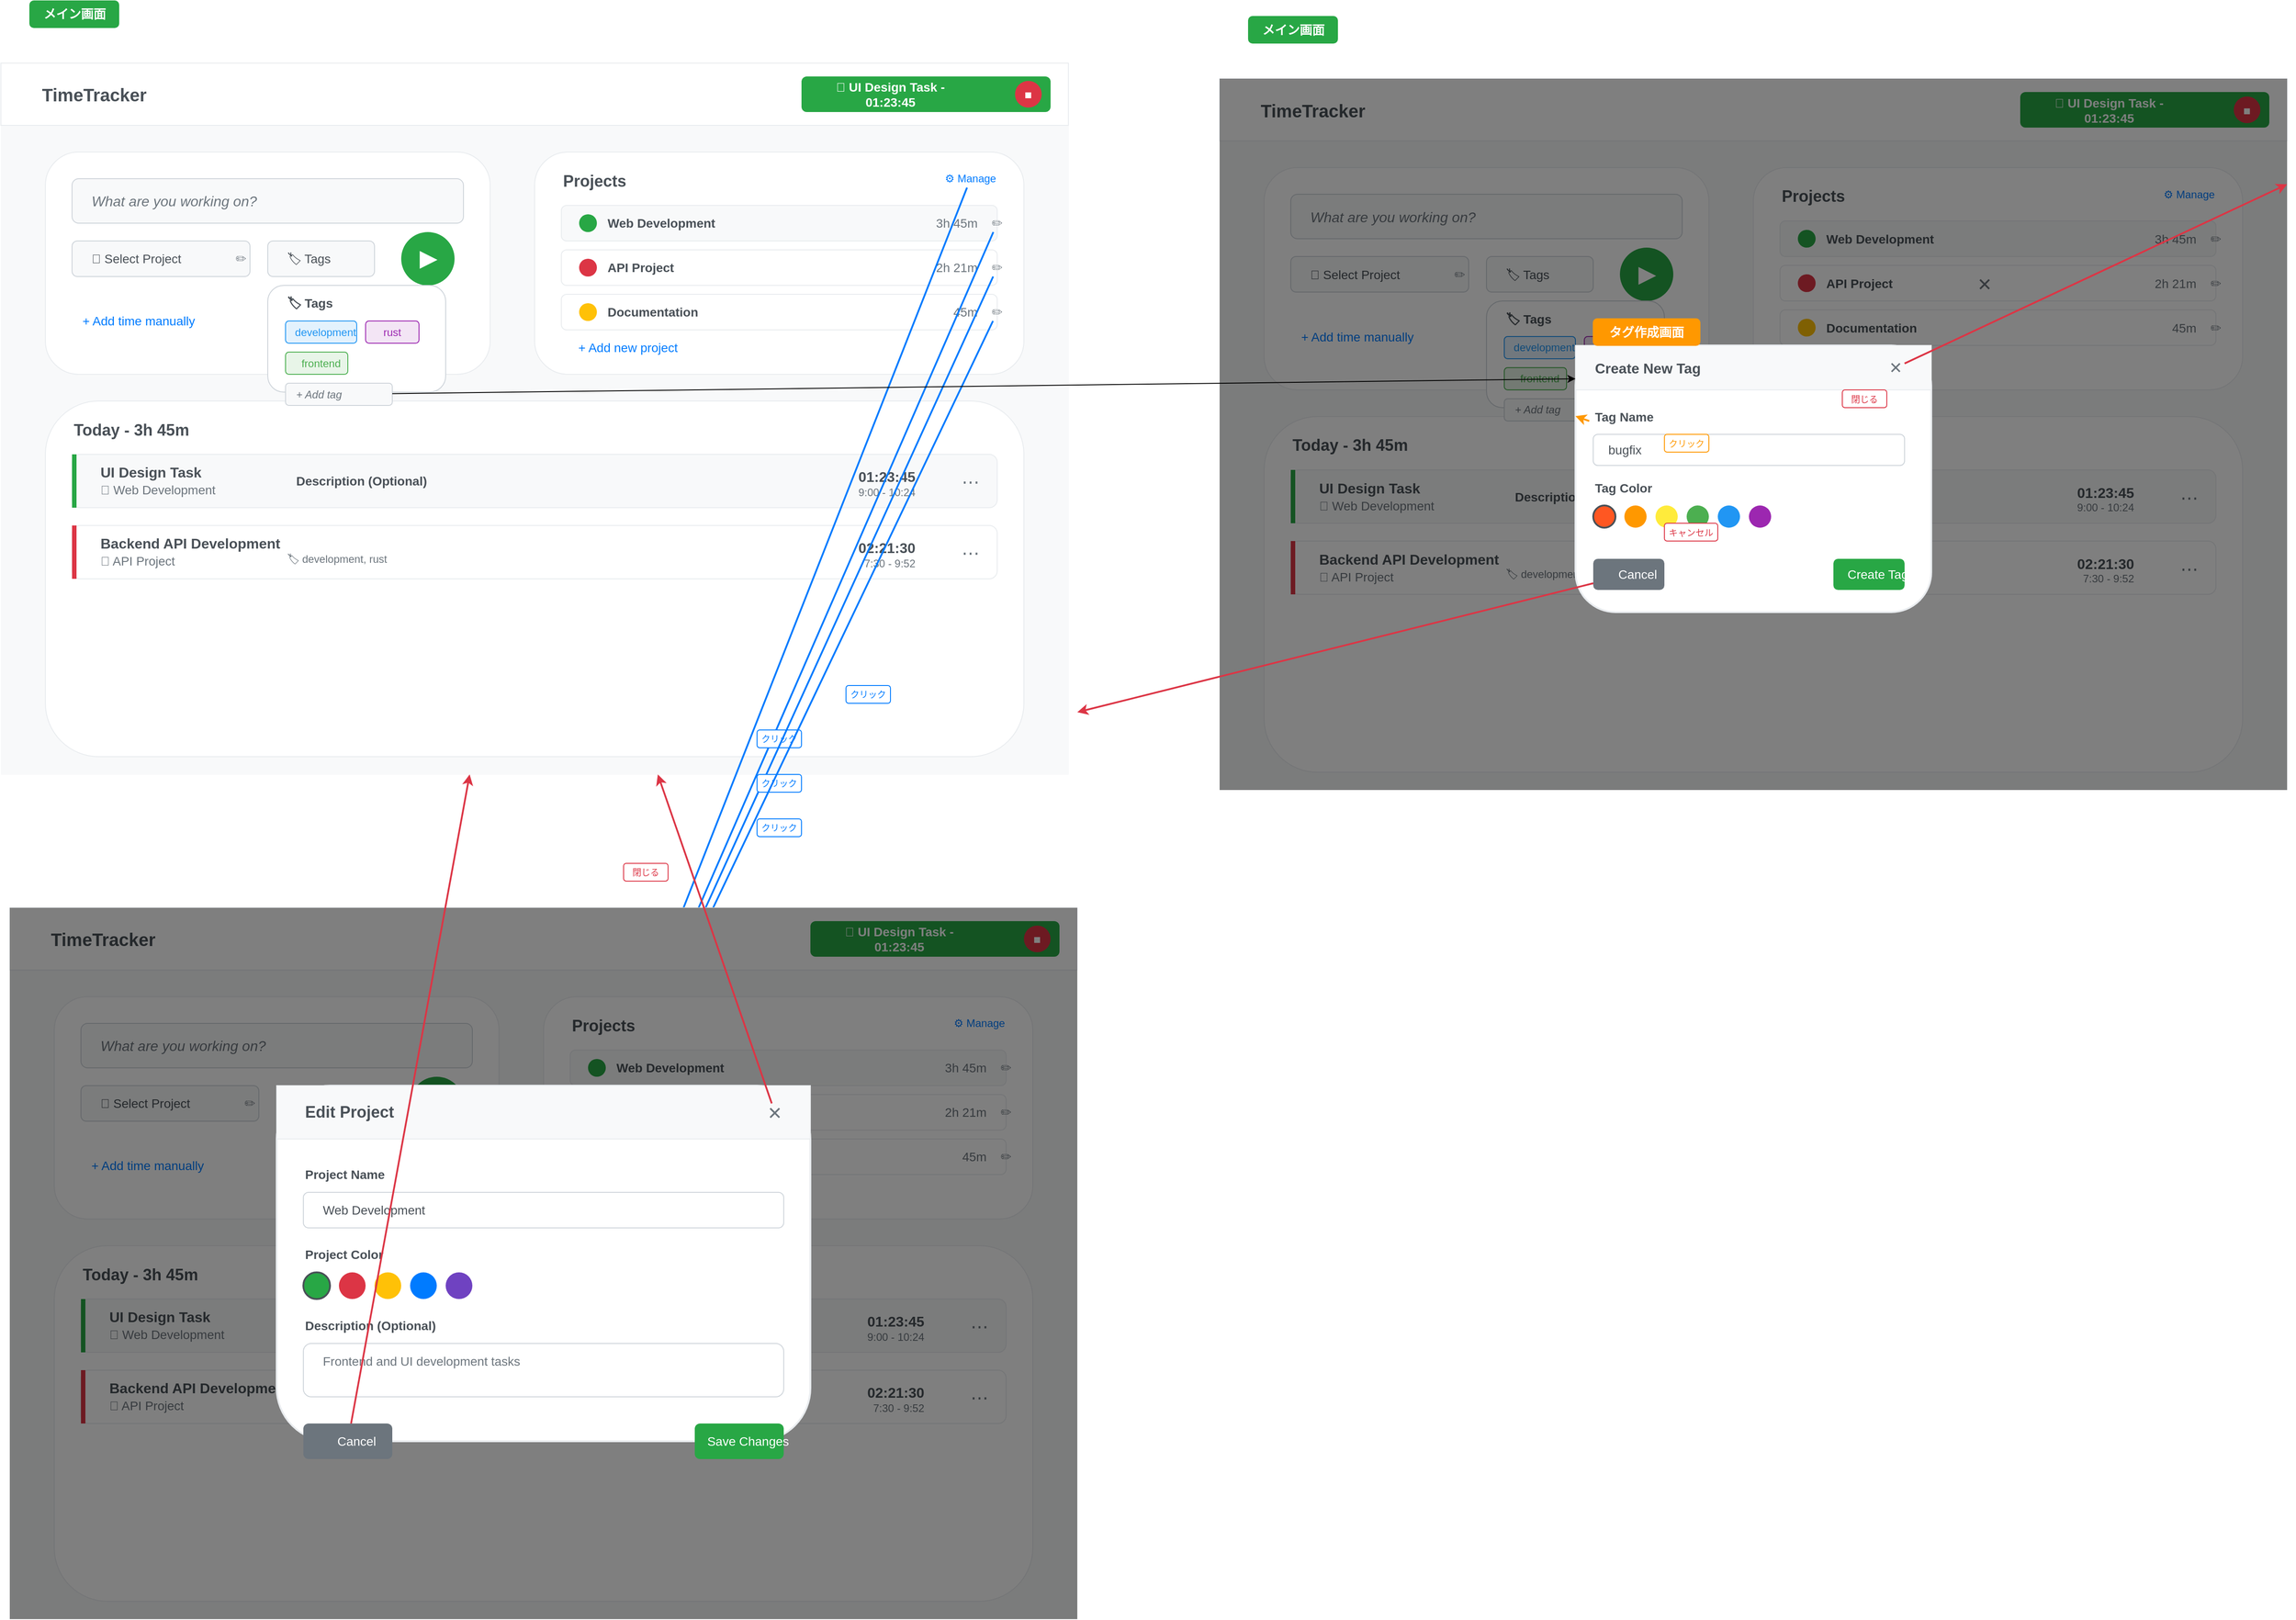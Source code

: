 <mxfile>
    <diagram name="Toggl-like UI Design" id="toggl-ui">
        <mxGraphModel dx="440" dy="1405" grid="1" gridSize="10" guides="1" tooltips="1" connect="1" arrows="1" fold="1" page="1" pageScale="1" pageWidth="1200" pageHeight="800" math="0" shadow="0">
            <root>
                <mxCell id="0"/>
                <mxCell id="1" parent="0"/>
                <mxCell id="main-container" value="" style="rounded=0;whiteSpace=wrap;html=1;fillColor=#f8f9fa;strokeColor=#dee2e6;strokeWidth=0;" parent="1" vertex="1">
                    <mxGeometry width="1200" height="800" as="geometry"/>
                </mxCell>
                <mxCell id="header" value="" style="rounded=0;whiteSpace=wrap;html=1;fillColor=#ffffff;strokeColor=#e9ecef;strokeWidth=1;" parent="1" vertex="1">
                    <mxGeometry width="1200" height="70" as="geometry"/>
                </mxCell>
                <mxCell id="logo" value="TimeTracker" style="text;html=1;align=center;verticalAlign=middle;whiteSpace=wrap;rounded=0;fontSize=20;fontStyle=1;fontColor=#495057;" parent="1" vertex="1">
                    <mxGeometry x="30" y="20" width="150" height="30" as="geometry"/>
                </mxCell>
                <mxCell id="running-timer-header" value="" style="rounded=1;whiteSpace=wrap;html=1;fillColor=#28a745;strokeColor=none;" parent="1" vertex="1">
                    <mxGeometry x="900" y="15" width="280" height="40" as="geometry"/>
                </mxCell>
                <mxCell id="timer-text" value="🎯 UI Design Task - 01:23:45" style="text;html=1;align=center;verticalAlign=middle;whiteSpace=wrap;rounded=0;fontSize=14;fontColor=#ffffff;fontStyle=1;" parent="1" vertex="1">
                    <mxGeometry x="910" y="25" width="180" height="20" as="geometry"/>
                </mxCell>
                <mxCell id="stop-btn" value="⏹" style="ellipse;whiteSpace=wrap;html=1;fillColor=#dc3545;strokeColor=none;fontSize=16;fontColor=#ffffff;" parent="1" vertex="1">
                    <mxGeometry x="1140" y="20" width="30" height="30" as="geometry"/>
                </mxCell>
                <mxCell id="timer-section" value="" style="rounded=1;whiteSpace=wrap;html=1;fillColor=#ffffff;strokeColor=#e9ecef;strokeWidth=1;" parent="1" vertex="1">
                    <mxGeometry x="50" y="100" width="500" height="250" as="geometry"/>
                </mxCell>
                <mxCell id="task-input" value="" style="rounded=1;whiteSpace=wrap;html=1;fillColor=#f8f9fa;strokeColor=#ced4da;strokeWidth=1;" parent="1" vertex="1">
                    <mxGeometry x="80" y="130" width="440" height="50" as="geometry"/>
                </mxCell>
                <mxCell id="input-placeholder" value="What are you working on?" style="text;html=1;align=left;verticalAlign=middle;whiteSpace=wrap;rounded=0;fontSize=16;fontColor=#6c757d;fontStyle=2;" parent="1" vertex="1">
                    <mxGeometry x="100" y="145" width="300" height="20" as="geometry"/>
                </mxCell>
                <mxCell id="project-selector" value="" style="rounded=1;whiteSpace=wrap;html=1;fillColor=#f8f9fa;strokeColor=#ced4da;strokeWidth=1;" parent="1" vertex="1">
                    <mxGeometry x="80" y="200" width="200" height="40" as="geometry"/>
                </mxCell>
                <mxCell id="project-text" value="📁 Select Project" style="text;html=1;align=left;verticalAlign=middle;whiteSpace=wrap;rounded=0;fontSize=14;fontColor=#495057;" parent="1" vertex="1">
                    <mxGeometry x="100" y="210" width="150" height="20" as="geometry"/>
                </mxCell>
                <mxCell id="project-edit-icon" value="✏️" style="text;html=1;align=center;verticalAlign=middle;whiteSpace=wrap;rounded=0;fontSize=12;fontColor=#6c757d;" parent="1" vertex="1">
                    <mxGeometry x="260" y="210" width="20" height="20" as="geometry"/>
                </mxCell>
                <mxCell id="tag-selector" value="" style="rounded=1;whiteSpace=wrap;html=1;fillColor=#f8f9fa;strokeColor=#ced4da;strokeWidth=1;" parent="1" vertex="1">
                    <mxGeometry x="300" y="200" width="120" height="40" as="geometry"/>
                </mxCell>
                <mxCell id="tag-text" value="🏷️ Tags" style="text;html=1;align=left;verticalAlign=middle;whiteSpace=wrap;rounded=0;fontSize=14;fontColor=#495057;" parent="1" vertex="1">
                    <mxGeometry x="320" y="210" width="80" height="20" as="geometry"/>
                </mxCell>
                <mxCell id="start-timer-btn" value="" style="ellipse;whiteSpace=wrap;html=1;fillColor=#28a745;strokeColor=none;" parent="1" vertex="1">
                    <mxGeometry x="450" y="190" width="60" height="60" as="geometry"/>
                </mxCell>
                <mxCell id="play-icon" value="▶" style="text;html=1;align=center;verticalAlign=middle;whiteSpace=wrap;rounded=0;fontSize=24;fontColor=#ffffff;fontStyle=1;" parent="1" vertex="1">
                    <mxGeometry x="465" y="205" width="30" height="30" as="geometry"/>
                </mxCell>
                <mxCell id="manual-entry" value="+ Add time manually" style="text;html=1;align=center;verticalAlign=middle;whiteSpace=wrap;rounded=0;fontSize=14;fontColor=#007bff;textDecoration=underline;fontStyle=0;" parent="1" vertex="1">
                    <mxGeometry x="80" y="280" width="150" height="20" as="geometry"/>
                </mxCell>
                <mxCell id="entries-section" value="" style="rounded=1;whiteSpace=wrap;html=1;fillColor=#ffffff;strokeColor=#e9ecef;strokeWidth=1;" parent="1" vertex="1">
                    <mxGeometry x="50" y="380" width="1100" height="400" as="geometry"/>
                </mxCell>
                <mxCell id="entries-title" value="Today - 3h 45m" style="text;html=1;align=left;verticalAlign=middle;whiteSpace=wrap;rounded=0;fontSize=18;fontColor=#495057;fontStyle=1;" parent="1" vertex="1">
                    <mxGeometry x="80" y="400" width="200" height="25" as="geometry"/>
                </mxCell>
                <mxCell id="entry1" value="" style="rounded=1;whiteSpace=wrap;html=1;fillColor=#f8f9fa;strokeColor=#e9ecef;strokeWidth=1;" parent="1" vertex="1">
                    <mxGeometry x="80" y="440" width="1040" height="60" as="geometry"/>
                </mxCell>
                <mxCell id="entry1-color" value="" style="rounded=0;whiteSpace=wrap;html=1;fillColor=#28a745;strokeColor=none;" parent="1" vertex="1">
                    <mxGeometry x="80" y="440" width="5" height="60" as="geometry"/>
                </mxCell>
                <mxCell id="entry1-task" value="UI Design Task" style="text;html=1;align=left;verticalAlign=middle;whiteSpace=wrap;rounded=0;fontSize=16;fontColor=#495057;fontStyle=1;" parent="1" vertex="1">
                    <mxGeometry x="110" y="450" width="300" height="20" as="geometry"/>
                </mxCell>
                <mxCell id="entry1-project" value="📁 Web Development" style="text;html=1;align=left;verticalAlign=middle;whiteSpace=wrap;rounded=0;fontSize=14;fontColor=#6c757d;" parent="1" vertex="1">
                    <mxGeometry x="110" y="470" width="200" height="20" as="geometry"/>
                </mxCell>
                <mxCell id="entry1-time" value="01:23:45" style="text;html=1;align=right;verticalAlign=middle;whiteSpace=wrap;rounded=0;fontSize=16;fontColor=#495057;fontStyle=1;" parent="1" vertex="1">
                    <mxGeometry x="950" y="455" width="80" height="20" as="geometry"/>
                </mxCell>
                <mxCell id="entry1-period" value="9:00 - 10:24" style="text;html=1;align=right;verticalAlign=middle;whiteSpace=wrap;rounded=0;fontSize=12;fontColor=#6c757d;" parent="1" vertex="1">
                    <mxGeometry x="950" y="475" width="80" height="15" as="geometry"/>
                </mxCell>
                <mxCell id="entry1-actions" value="⋯" style="text;html=1;align=center;verticalAlign=middle;whiteSpace=wrap;rounded=0;fontSize=20;fontColor=#6c757d;" parent="1" vertex="1">
                    <mxGeometry x="1080" y="460" width="20" height="20" as="geometry"/>
                </mxCell>
                <mxCell id="entry2" value="" style="rounded=1;whiteSpace=wrap;html=1;fillColor=#ffffff;strokeColor=#e9ecef;strokeWidth=1;" parent="1" vertex="1">
                    <mxGeometry x="80" y="520" width="1040" height="60" as="geometry"/>
                </mxCell>
                <mxCell id="entry2-color" value="" style="rounded=0;whiteSpace=wrap;html=1;fillColor=#dc3545;strokeColor=none;" parent="1" vertex="1">
                    <mxGeometry x="80" y="520" width="5" height="60" as="geometry"/>
                </mxCell>
                <mxCell id="entry2-task" value="Backend API Development" style="text;html=1;align=left;verticalAlign=middle;whiteSpace=wrap;rounded=0;fontSize=16;fontColor=#495057;fontStyle=1;" parent="1" vertex="1">
                    <mxGeometry x="110" y="530" width="300" height="20" as="geometry"/>
                </mxCell>
                <mxCell id="entry2-project" value="📁 API Project" style="text;html=1;align=left;verticalAlign=middle;whiteSpace=wrap;rounded=0;fontSize=14;fontColor=#6c757d;" parent="1" vertex="1">
                    <mxGeometry x="110" y="550" width="200" height="20" as="geometry"/>
                </mxCell>
                <mxCell id="entry2-tags" value="🏷️ development, rust" style="text;html=1;align=left;verticalAlign=middle;whiteSpace=wrap;rounded=0;fontSize=12;fontColor=#6c757d;" parent="1" vertex="1">
                    <mxGeometry x="320" y="550" width="150" height="15" as="geometry"/>
                </mxCell>
                <mxCell id="entry2-time" value="02:21:30" style="text;html=1;align=right;verticalAlign=middle;whiteSpace=wrap;rounded=0;fontSize=16;fontColor=#495057;fontStyle=1;" parent="1" vertex="1">
                    <mxGeometry x="950" y="535" width="80" height="20" as="geometry"/>
                </mxCell>
                <mxCell id="entry2-period" value="7:30 - 9:52" style="text;html=1;align=right;verticalAlign=middle;whiteSpace=wrap;rounded=0;fontSize=12;fontColor=#6c757d;" parent="1" vertex="1">
                    <mxGeometry x="950" y="555" width="80" height="15" as="geometry"/>
                </mxCell>
                <mxCell id="entry2-actions" value="⋯" style="text;html=1;align=center;verticalAlign=middle;whiteSpace=wrap;rounded=0;fontSize=20;fontColor=#6c757d;" parent="1" vertex="1">
                    <mxGeometry x="1080" y="540" width="20" height="20" as="geometry"/>
                </mxCell>
                <mxCell id="sidebar" value="" style="rounded=1;whiteSpace=wrap;html=1;fillColor=#ffffff;strokeColor=#e9ecef;strokeWidth=1;" parent="1" vertex="1">
                    <mxGeometry x="600" y="100" width="550" height="250" as="geometry"/>
                </mxCell>
                <mxCell id="sidebar-title" value="Projects" style="text;html=1;align=left;verticalAlign=middle;whiteSpace=wrap;rounded=0;fontSize=18;fontColor=#495057;fontStyle=1;" parent="1" vertex="1">
                    <mxGeometry x="630" y="120" width="100" height="25" as="geometry"/>
                </mxCell>
                <mxCell id="project-management-btn" value="⚙️ Manage" style="text;html=1;align=center;verticalAlign=middle;whiteSpace=wrap;rounded=0;fontSize=12;fontColor=#007bff;textDecoration=underline;" parent="1" vertex="1">
                    <mxGeometry x="1050" y="120" width="80" height="20" as="geometry"/>
                </mxCell>
                <mxCell id="project1" value="" style="rounded=1;whiteSpace=wrap;html=1;fillColor=#f8f9fa;strokeColor=#e9ecef;strokeWidth=1;" parent="1" vertex="1">
                    <mxGeometry x="630" y="160" width="490" height="40" as="geometry"/>
                </mxCell>
                <mxCell id="project1-color" value="" style="ellipse;whiteSpace=wrap;html=1;fillColor=#28a745;strokeColor=none;" parent="1" vertex="1">
                    <mxGeometry x="650" y="170" width="20" height="20" as="geometry"/>
                </mxCell>
                <mxCell id="project1-name" value="Web Development" style="text;html=1;align=left;verticalAlign=middle;whiteSpace=wrap;rounded=0;fontSize=14;fontColor=#495057;fontStyle=1;" parent="1" vertex="1">
                    <mxGeometry x="680" y="170" width="200" height="20" as="geometry"/>
                </mxCell>
                <mxCell id="project1-time" value="3h 45m" style="text;html=1;align=right;verticalAlign=middle;whiteSpace=wrap;rounded=0;fontSize=14;fontColor=#6c757d;" parent="1" vertex="1">
                    <mxGeometry x="1040" y="170" width="60" height="20" as="geometry"/>
                </mxCell>
                <mxCell id="project1-edit" value="✏️" style="text;html=1;align=center;verticalAlign=middle;whiteSpace=wrap;rounded=0;fontSize=12;fontColor=#6c757d;" parent="1" vertex="1">
                    <mxGeometry x="1110" y="170" width="20" height="20" as="geometry"/>
                </mxCell>
                <mxCell id="project2" value="" style="rounded=1;whiteSpace=wrap;html=1;fillColor=#ffffff;strokeColor=#e9ecef;strokeWidth=1;" parent="1" vertex="1">
                    <mxGeometry x="630" y="210" width="490" height="40" as="geometry"/>
                </mxCell>
                <mxCell id="project2-color" value="" style="ellipse;whiteSpace=wrap;html=1;fillColor=#dc3545;strokeColor=none;" parent="1" vertex="1">
                    <mxGeometry x="650" y="220" width="20" height="20" as="geometry"/>
                </mxCell>
                <mxCell id="project2-name" value="API Project" style="text;html=1;align=left;verticalAlign=middle;whiteSpace=wrap;rounded=0;fontSize=14;fontColor=#495057;fontStyle=1;" parent="1" vertex="1">
                    <mxGeometry x="680" y="220" width="200" height="20" as="geometry"/>
                </mxCell>
                <mxCell id="project2-time" value="2h 21m" style="text;html=1;align=right;verticalAlign=middle;whiteSpace=wrap;rounded=0;fontSize=14;fontColor=#6c757d;" parent="1" vertex="1">
                    <mxGeometry x="1040" y="220" width="60" height="20" as="geometry"/>
                </mxCell>
                <mxCell id="project2-edit" value="✏️" style="text;html=1;align=center;verticalAlign=middle;whiteSpace=wrap;rounded=0;fontSize=12;fontColor=#6c757d;" parent="1" vertex="1">
                    <mxGeometry x="1110" y="220" width="20" height="20" as="geometry"/>
                </mxCell>
                <mxCell id="project3" value="" style="rounded=1;whiteSpace=wrap;html=1;fillColor=#ffffff;strokeColor=#e9ecef;strokeWidth=1;" parent="1" vertex="1">
                    <mxGeometry x="630" y="260" width="490" height="40" as="geometry"/>
                </mxCell>
                <mxCell id="project3-color" value="" style="ellipse;whiteSpace=wrap;html=1;fillColor=#ffc107;strokeColor=none;" parent="1" vertex="1">
                    <mxGeometry x="650" y="270" width="20" height="20" as="geometry"/>
                </mxCell>
                <mxCell id="project3-name" value="Documentation" style="text;html=1;align=left;verticalAlign=middle;whiteSpace=wrap;rounded=0;fontSize=14;fontColor=#495057;fontStyle=1;" parent="1" vertex="1">
                    <mxGeometry x="680" y="270" width="200" height="20" as="geometry"/>
                </mxCell>
                <mxCell id="project3-time" value="45m" style="text;html=1;align=right;verticalAlign=middle;whiteSpace=wrap;rounded=0;fontSize=14;fontColor=#6c757d;" parent="1" vertex="1">
                    <mxGeometry x="1040" y="270" width="60" height="20" as="geometry"/>
                </mxCell>
                <mxCell id="project3-edit" value="✏️" style="text;html=1;align=center;verticalAlign=middle;whiteSpace=wrap;rounded=0;fontSize=12;fontColor=#6c757d;" parent="1" vertex="1">
                    <mxGeometry x="1110" y="270" width="20" height="20" as="geometry"/>
                </mxCell>
                <mxCell id="add-project" value="+ Add new project" style="text;html=1;align=center;verticalAlign=middle;whiteSpace=wrap;rounded=0;fontSize=14;fontColor=#007bff;textDecoration=underline;" parent="1" vertex="1">
                    <mxGeometry x="630" y="310" width="150" height="20" as="geometry"/>
                </mxCell>
                <mxCell id="arrow2" value="" style="endArrow=classic;html=1;rounded=0;strokeWidth=2;strokeColor=#007bff;" parent="1" source="project1-edit" target="131" edge="1">
                    <mxGeometry width="50" height="50" relative="1" as="geometry">
                        <mxPoint x="1120" y="180" as="sourcePoint"/>
                        <mxPoint x="610" y="1350" as="targetPoint"/>
                    </mxGeometry>
                </mxCell>
                <mxCell id="label2" value="クリック" style="text;html=1;align=center;verticalAlign=middle;whiteSpace=wrap;rounded=1;fontSize=10;fontColor=#007bff;fillColor=#ffffff;strokeColor=#007bff;" parent="1" vertex="1">
                    <mxGeometry x="850" y="750" width="50" height="20" as="geometry"/>
                </mxCell>
                <mxCell id="arrow3" value="" style="endArrow=classic;html=1;rounded=0;strokeWidth=2;strokeColor=#007bff;" parent="1" source="project2-edit" target="131" edge="1">
                    <mxGeometry width="50" height="50" relative="1" as="geometry">
                        <mxPoint x="1120" y="230" as="sourcePoint"/>
                        <mxPoint x="610" y="1350" as="targetPoint"/>
                    </mxGeometry>
                </mxCell>
                <mxCell id="label3" value="クリック" style="text;html=1;align=center;verticalAlign=middle;whiteSpace=wrap;rounded=1;fontSize=10;fontColor=#007bff;fillColor=#ffffff;strokeColor=#007bff;" parent="1" vertex="1">
                    <mxGeometry x="850" y="800" width="50" height="20" as="geometry"/>
                </mxCell>
                <mxCell id="arrow4" value="" style="endArrow=classic;html=1;rounded=0;strokeWidth=2;strokeColor=#007bff;" parent="1" source="project3-edit" target="131" edge="1">
                    <mxGeometry width="50" height="50" relative="1" as="geometry">
                        <mxPoint x="1120" y="280" as="sourcePoint"/>
                        <mxPoint x="610" y="1350" as="targetPoint"/>
                    </mxGeometry>
                </mxCell>
                <mxCell id="label4" value="クリック" style="text;html=1;align=center;verticalAlign=middle;whiteSpace=wrap;rounded=1;fontSize=10;fontColor=#007bff;fillColor=#ffffff;strokeColor=#007bff;" parent="1" vertex="1">
                    <mxGeometry x="850" y="850" width="50" height="20" as="geometry"/>
                </mxCell>
                <mxCell id="arrow5" value="" style="endArrow=classic;html=1;rounded=0;strokeWidth=2;strokeColor=#007bff;" parent="1" source="project-management-btn" target="131" edge="1">
                    <mxGeometry width="50" height="50" relative="1" as="geometry">
                        <mxPoint x="1090" y="130" as="sourcePoint"/>
                        <mxPoint x="610" y="1350" as="targetPoint"/>
                    </mxGeometry>
                </mxCell>
                <mxCell id="label5" value="クリック" style="text;html=1;align=center;verticalAlign=middle;whiteSpace=wrap;rounded=1;fontSize=10;fontColor=#007bff;fillColor=#ffffff;strokeColor=#007bff;" parent="1" vertex="1">
                    <mxGeometry x="950" y="700" width="50" height="20" as="geometry"/>
                </mxCell>
                <mxCell id="label6" value="閉じる" style="text;html=1;align=center;verticalAlign=middle;whiteSpace=wrap;rounded=1;fontSize=10;fontColor=#dc3545;fillColor=#ffffff;strokeColor=#dc3545;" parent="1" vertex="1">
                    <mxGeometry x="700" y="900" width="50" height="20" as="geometry"/>
                </mxCell>
                <mxCell id="label7" value="キャンセル" style="text;html=1;align=center;verticalAlign=middle;whiteSpace=wrap;rounded=1;fontSize=10;fontColor=#dc3545;fillColor=#ffffff;strokeColor=#dc3545;" parent="1" vertex="1">
                    <mxGeometry x="400" y="1000" width="60" height="20" as="geometry"/>
                </mxCell>
                <mxCell id="state-label-main" value="メイン画面" style="text;html=1;align=center;verticalAlign=middle;whiteSpace=wrap;rounded=1;fontSize=14;fontColor=#ffffff;fillColor=#28a745;strokeColor=#28a745;fontStyle=1;" parent="1" vertex="1">
                    <mxGeometry x="32.5" y="-70" width="100" height="30" as="geometry"/>
                </mxCell>
                <mxCell id="state-label-edit" value="プロジェクト編集画面" style="text;html=1;align=center;verticalAlign=middle;whiteSpace=wrap;rounded=1;fontSize=14;fontColor=#ffffff;fillColor=#007bff;strokeColor=#007bff;fontStyle=1;" parent="1" vertex="1">
                    <mxGeometry x="340" y="1130" width="150" height="30" as="geometry"/>
                </mxCell>
                <mxCell id="project-desc-label" value="Description (Optional)" style="text;html=1;align=left;verticalAlign=middle;whiteSpace=wrap;rounded=0;fontSize=14;fontColor=#495057;fontStyle=1;" parent="1" vertex="1">
                    <mxGeometry x="330" y="460" width="150" height="20" as="geometry"/>
                </mxCell>
                <mxCell id="77" value="" style="rounded=0;whiteSpace=wrap;html=1;fillColor=#f8f9fa;strokeColor=#dee2e6;strokeWidth=0;" parent="1" vertex="1">
                    <mxGeometry x="10" y="950" width="1200" height="800" as="geometry"/>
                </mxCell>
                <mxCell id="78" value="" style="rounded=0;whiteSpace=wrap;html=1;fillColor=#ffffff;strokeColor=#e9ecef;strokeWidth=1;" parent="1" vertex="1">
                    <mxGeometry x="10" y="950" width="1200" height="70" as="geometry"/>
                </mxCell>
                <mxCell id="79" value="TimeTracker" style="text;html=1;align=center;verticalAlign=middle;whiteSpace=wrap;rounded=0;fontSize=20;fontStyle=1;fontColor=#495057;" parent="1" vertex="1">
                    <mxGeometry x="40" y="970" width="150" height="30" as="geometry"/>
                </mxCell>
                <mxCell id="80" value="" style="rounded=1;whiteSpace=wrap;html=1;fillColor=#28a745;strokeColor=none;" parent="1" vertex="1">
                    <mxGeometry x="910" y="965" width="280" height="40" as="geometry"/>
                </mxCell>
                <mxCell id="81" value="🎯 UI Design Task - 01:23:45" style="text;html=1;align=center;verticalAlign=middle;whiteSpace=wrap;rounded=0;fontSize=14;fontColor=#ffffff;fontStyle=1;" parent="1" vertex="1">
                    <mxGeometry x="920" y="975" width="180" height="20" as="geometry"/>
                </mxCell>
                <mxCell id="82" value="⏹" style="ellipse;whiteSpace=wrap;html=1;fillColor=#dc3545;strokeColor=none;fontSize=16;fontColor=#ffffff;" parent="1" vertex="1">
                    <mxGeometry x="1150" y="970" width="30" height="30" as="geometry"/>
                </mxCell>
                <mxCell id="83" value="" style="rounded=1;whiteSpace=wrap;html=1;fillColor=#ffffff;strokeColor=#e9ecef;strokeWidth=1;" parent="1" vertex="1">
                    <mxGeometry x="60" y="1050" width="500" height="250" as="geometry"/>
                </mxCell>
                <mxCell id="84" value="" style="rounded=1;whiteSpace=wrap;html=1;fillColor=#f8f9fa;strokeColor=#ced4da;strokeWidth=1;" parent="1" vertex="1">
                    <mxGeometry x="90" y="1080" width="440" height="50" as="geometry"/>
                </mxCell>
                <mxCell id="85" value="What are you working on?" style="text;html=1;align=left;verticalAlign=middle;whiteSpace=wrap;rounded=0;fontSize=16;fontColor=#6c757d;fontStyle=2;" parent="1" vertex="1">
                    <mxGeometry x="110" y="1095" width="300" height="20" as="geometry"/>
                </mxCell>
                <mxCell id="86" value="" style="rounded=1;whiteSpace=wrap;html=1;fillColor=#f8f9fa;strokeColor=#ced4da;strokeWidth=1;" parent="1" vertex="1">
                    <mxGeometry x="90" y="1150" width="200" height="40" as="geometry"/>
                </mxCell>
                <mxCell id="87" value="📁 Select Project" style="text;html=1;align=left;verticalAlign=middle;whiteSpace=wrap;rounded=0;fontSize=14;fontColor=#495057;" parent="1" vertex="1">
                    <mxGeometry x="110" y="1160" width="150" height="20" as="geometry"/>
                </mxCell>
                <mxCell id="88" value="✏️" style="text;html=1;align=center;verticalAlign=middle;whiteSpace=wrap;rounded=0;fontSize=12;fontColor=#6c757d;" parent="1" vertex="1">
                    <mxGeometry x="270" y="1160" width="20" height="20" as="geometry"/>
                </mxCell>
                <mxCell id="89" value="" style="rounded=1;whiteSpace=wrap;html=1;fillColor=#f8f9fa;strokeColor=#ced4da;strokeWidth=1;" parent="1" vertex="1">
                    <mxGeometry x="310" y="1150" width="120" height="40" as="geometry"/>
                </mxCell>
                <mxCell id="90" value="🏷️ Tags" style="text;html=1;align=left;verticalAlign=middle;whiteSpace=wrap;rounded=0;fontSize=14;fontColor=#495057;" parent="1" vertex="1">
                    <mxGeometry x="330" y="1160" width="80" height="20" as="geometry"/>
                </mxCell>
                <mxCell id="91" value="" style="ellipse;whiteSpace=wrap;html=1;fillColor=#28a745;strokeColor=none;" parent="1" vertex="1">
                    <mxGeometry x="460" y="1140" width="60" height="60" as="geometry"/>
                </mxCell>
                <mxCell id="92" value="▶" style="text;html=1;align=center;verticalAlign=middle;whiteSpace=wrap;rounded=0;fontSize=24;fontColor=#ffffff;fontStyle=1;" parent="1" vertex="1">
                    <mxGeometry x="475" y="1155" width="30" height="30" as="geometry"/>
                </mxCell>
                <mxCell id="93" value="+ Add time manually" style="text;html=1;align=center;verticalAlign=middle;whiteSpace=wrap;rounded=0;fontSize=14;fontColor=#007bff;textDecoration=underline;fontStyle=0;" parent="1" vertex="1">
                    <mxGeometry x="90" y="1230" width="150" height="20" as="geometry"/>
                </mxCell>
                <mxCell id="94" value="" style="rounded=1;whiteSpace=wrap;html=1;fillColor=#ffffff;strokeColor=#e9ecef;strokeWidth=1;" parent="1" vertex="1">
                    <mxGeometry x="60" y="1330" width="1100" height="400" as="geometry"/>
                </mxCell>
                <mxCell id="95" value="Today - 3h 45m" style="text;html=1;align=left;verticalAlign=middle;whiteSpace=wrap;rounded=0;fontSize=18;fontColor=#495057;fontStyle=1;" parent="1" vertex="1">
                    <mxGeometry x="90" y="1350" width="200" height="25" as="geometry"/>
                </mxCell>
                <mxCell id="96" value="" style="rounded=1;whiteSpace=wrap;html=1;fillColor=#f8f9fa;strokeColor=#e9ecef;strokeWidth=1;" parent="1" vertex="1">
                    <mxGeometry x="90" y="1390" width="1040" height="60" as="geometry"/>
                </mxCell>
                <mxCell id="97" value="" style="rounded=0;whiteSpace=wrap;html=1;fillColor=#28a745;strokeColor=none;" parent="1" vertex="1">
                    <mxGeometry x="90" y="1390" width="5" height="60" as="geometry"/>
                </mxCell>
                <mxCell id="98" value="UI Design Task" style="text;html=1;align=left;verticalAlign=middle;whiteSpace=wrap;rounded=0;fontSize=16;fontColor=#495057;fontStyle=1;" parent="1" vertex="1">
                    <mxGeometry x="120" y="1400" width="300" height="20" as="geometry"/>
                </mxCell>
                <mxCell id="99" value="📁 Web Development" style="text;html=1;align=left;verticalAlign=middle;whiteSpace=wrap;rounded=0;fontSize=14;fontColor=#6c757d;" parent="1" vertex="1">
                    <mxGeometry x="120" y="1420" width="200" height="20" as="geometry"/>
                </mxCell>
                <mxCell id="100" value="01:23:45" style="text;html=1;align=right;verticalAlign=middle;whiteSpace=wrap;rounded=0;fontSize=16;fontColor=#495057;fontStyle=1;" parent="1" vertex="1">
                    <mxGeometry x="960" y="1405" width="80" height="20" as="geometry"/>
                </mxCell>
                <mxCell id="101" value="9:00 - 10:24" style="text;html=1;align=right;verticalAlign=middle;whiteSpace=wrap;rounded=0;fontSize=12;fontColor=#6c757d;" parent="1" vertex="1">
                    <mxGeometry x="960" y="1425" width="80" height="15" as="geometry"/>
                </mxCell>
                <mxCell id="102" value="⋯" style="text;html=1;align=center;verticalAlign=middle;whiteSpace=wrap;rounded=0;fontSize=20;fontColor=#6c757d;" parent="1" vertex="1">
                    <mxGeometry x="1090" y="1410" width="20" height="20" as="geometry"/>
                </mxCell>
                <mxCell id="103" value="" style="rounded=1;whiteSpace=wrap;html=1;fillColor=#ffffff;strokeColor=#e9ecef;strokeWidth=1;" parent="1" vertex="1">
                    <mxGeometry x="90" y="1470" width="1040" height="60" as="geometry"/>
                </mxCell>
                <mxCell id="104" value="" style="rounded=0;whiteSpace=wrap;html=1;fillColor=#dc3545;strokeColor=none;" parent="1" vertex="1">
                    <mxGeometry x="90" y="1470" width="5" height="60" as="geometry"/>
                </mxCell>
                <mxCell id="105" value="Backend API Development" style="text;html=1;align=left;verticalAlign=middle;whiteSpace=wrap;rounded=0;fontSize=16;fontColor=#495057;fontStyle=1;" parent="1" vertex="1">
                    <mxGeometry x="120" y="1480" width="300" height="20" as="geometry"/>
                </mxCell>
                <mxCell id="106" value="📁 API Project" style="text;html=1;align=left;verticalAlign=middle;whiteSpace=wrap;rounded=0;fontSize=14;fontColor=#6c757d;" parent="1" vertex="1">
                    <mxGeometry x="120" y="1500" width="200" height="20" as="geometry"/>
                </mxCell>
                <mxCell id="107" value="🏷️ development, rust" style="text;html=1;align=left;verticalAlign=middle;whiteSpace=wrap;rounded=0;fontSize=12;fontColor=#6c757d;" parent="1" vertex="1">
                    <mxGeometry x="330" y="1500" width="150" height="15" as="geometry"/>
                </mxCell>
                <mxCell id="108" value="02:21:30" style="text;html=1;align=right;verticalAlign=middle;whiteSpace=wrap;rounded=0;fontSize=16;fontColor=#495057;fontStyle=1;" parent="1" vertex="1">
                    <mxGeometry x="960" y="1485" width="80" height="20" as="geometry"/>
                </mxCell>
                <mxCell id="109" value="7:30 - 9:52" style="text;html=1;align=right;verticalAlign=middle;whiteSpace=wrap;rounded=0;fontSize=12;fontColor=#6c757d;" parent="1" vertex="1">
                    <mxGeometry x="960" y="1505" width="80" height="15" as="geometry"/>
                </mxCell>
                <mxCell id="110" value="⋯" style="text;html=1;align=center;verticalAlign=middle;whiteSpace=wrap;rounded=0;fontSize=20;fontColor=#6c757d;" parent="1" vertex="1">
                    <mxGeometry x="1090" y="1490" width="20" height="20" as="geometry"/>
                </mxCell>
                <mxCell id="111" value="" style="rounded=1;whiteSpace=wrap;html=1;fillColor=#ffffff;strokeColor=#e9ecef;strokeWidth=1;" parent="1" vertex="1">
                    <mxGeometry x="610" y="1050" width="550" height="250" as="geometry"/>
                </mxCell>
                <mxCell id="112" value="Projects" style="text;html=1;align=left;verticalAlign=middle;whiteSpace=wrap;rounded=0;fontSize=18;fontColor=#495057;fontStyle=1;" parent="1" vertex="1">
                    <mxGeometry x="640" y="1070" width="100" height="25" as="geometry"/>
                </mxCell>
                <mxCell id="113" value="⚙️ Manage" style="text;html=1;align=center;verticalAlign=middle;whiteSpace=wrap;rounded=0;fontSize=12;fontColor=#007bff;textDecoration=underline;" parent="1" vertex="1">
                    <mxGeometry x="1060" y="1070" width="80" height="20" as="geometry"/>
                </mxCell>
                <mxCell id="114" value="" style="rounded=1;whiteSpace=wrap;html=1;fillColor=#f8f9fa;strokeColor=#e9ecef;strokeWidth=1;" parent="1" vertex="1">
                    <mxGeometry x="640" y="1110" width="490" height="40" as="geometry"/>
                </mxCell>
                <mxCell id="115" value="" style="ellipse;whiteSpace=wrap;html=1;fillColor=#28a745;strokeColor=none;" parent="1" vertex="1">
                    <mxGeometry x="660" y="1120" width="20" height="20" as="geometry"/>
                </mxCell>
                <mxCell id="116" value="Web Development" style="text;html=1;align=left;verticalAlign=middle;whiteSpace=wrap;rounded=0;fontSize=14;fontColor=#495057;fontStyle=1;" parent="1" vertex="1">
                    <mxGeometry x="690" y="1120" width="200" height="20" as="geometry"/>
                </mxCell>
                <mxCell id="117" value="3h 45m" style="text;html=1;align=right;verticalAlign=middle;whiteSpace=wrap;rounded=0;fontSize=14;fontColor=#6c757d;" parent="1" vertex="1">
                    <mxGeometry x="1050" y="1120" width="60" height="20" as="geometry"/>
                </mxCell>
                <mxCell id="118" value="✏️" style="text;html=1;align=center;verticalAlign=middle;whiteSpace=wrap;rounded=0;fontSize=12;fontColor=#6c757d;" parent="1" vertex="1">
                    <mxGeometry x="1120" y="1120" width="20" height="20" as="geometry"/>
                </mxCell>
                <mxCell id="119" value="" style="rounded=1;whiteSpace=wrap;html=1;fillColor=#ffffff;strokeColor=#e9ecef;strokeWidth=1;" parent="1" vertex="1">
                    <mxGeometry x="640" y="1160" width="490" height="40" as="geometry"/>
                </mxCell>
                <mxCell id="120" value="" style="ellipse;whiteSpace=wrap;html=1;fillColor=#dc3545;strokeColor=none;" parent="1" vertex="1">
                    <mxGeometry x="660" y="1170" width="20" height="20" as="geometry"/>
                </mxCell>
                <mxCell id="121" value="API Project" style="text;html=1;align=left;verticalAlign=middle;whiteSpace=wrap;rounded=0;fontSize=14;fontColor=#495057;fontStyle=1;" parent="1" vertex="1">
                    <mxGeometry x="690" y="1170" width="200" height="20" as="geometry"/>
                </mxCell>
                <mxCell id="122" value="2h 21m" style="text;html=1;align=right;verticalAlign=middle;whiteSpace=wrap;rounded=0;fontSize=14;fontColor=#6c757d;" parent="1" vertex="1">
                    <mxGeometry x="1050" y="1170" width="60" height="20" as="geometry"/>
                </mxCell>
                <mxCell id="123" value="✏️" style="text;html=1;align=center;verticalAlign=middle;whiteSpace=wrap;rounded=0;fontSize=12;fontColor=#6c757d;" parent="1" vertex="1">
                    <mxGeometry x="1120" y="1170" width="20" height="20" as="geometry"/>
                </mxCell>
                <mxCell id="124" value="" style="rounded=1;whiteSpace=wrap;html=1;fillColor=#ffffff;strokeColor=#e9ecef;strokeWidth=1;" parent="1" vertex="1">
                    <mxGeometry x="640" y="1210" width="490" height="40" as="geometry"/>
                </mxCell>
                <mxCell id="125" value="" style="ellipse;whiteSpace=wrap;html=1;fillColor=#ffc107;strokeColor=none;" parent="1" vertex="1">
                    <mxGeometry x="660" y="1220" width="20" height="20" as="geometry"/>
                </mxCell>
                <mxCell id="126" value="Documentation" style="text;html=1;align=left;verticalAlign=middle;whiteSpace=wrap;rounded=0;fontSize=14;fontColor=#495057;fontStyle=1;" parent="1" vertex="1">
                    <mxGeometry x="690" y="1220" width="200" height="20" as="geometry"/>
                </mxCell>
                <mxCell id="127" value="45m" style="text;html=1;align=right;verticalAlign=middle;whiteSpace=wrap;rounded=0;fontSize=14;fontColor=#6c757d;" parent="1" vertex="1">
                    <mxGeometry x="1050" y="1220" width="60" height="20" as="geometry"/>
                </mxCell>
                <mxCell id="128" value="✏️" style="text;html=1;align=center;verticalAlign=middle;whiteSpace=wrap;rounded=0;fontSize=12;fontColor=#6c757d;" parent="1" vertex="1">
                    <mxGeometry x="1120" y="1220" width="20" height="20" as="geometry"/>
                </mxCell>
                <mxCell id="129" value="+ Add new project" style="text;html=1;align=center;verticalAlign=middle;whiteSpace=wrap;rounded=0;fontSize=14;fontColor=#007bff;textDecoration=underline;" parent="1" vertex="1">
                    <mxGeometry x="640" y="1260" width="150" height="20" as="geometry"/>
                </mxCell>
                <mxCell id="130" value="" style="rounded=0;whiteSpace=wrap;html=1;fillColor=#000000;strokeColor=none;opacity=50;" parent="1" vertex="1">
                    <mxGeometry x="10" y="950" width="1200" height="800" as="geometry"/>
                </mxCell>
                <mxCell id="131" value="" style="rounded=1;whiteSpace=wrap;html=1;fillColor=#ffffff;strokeColor=#e9ecef;strokeWidth=2;" parent="1" vertex="1">
                    <mxGeometry x="310" y="1150" width="600" height="400" as="geometry"/>
                </mxCell>
                <mxCell id="132" value="" style="rounded=0;whiteSpace=wrap;html=1;fillColor=#f8f9fa;strokeColor=#e9ecef;strokeWidth=1;" parent="1" vertex="1">
                    <mxGeometry x="310" y="1150" width="600" height="60" as="geometry"/>
                </mxCell>
                <mxCell id="133" value="Edit Project" style="text;html=1;align=left;verticalAlign=middle;whiteSpace=wrap;rounded=0;fontSize=18;fontColor=#495057;fontStyle=1;" parent="1" vertex="1">
                    <mxGeometry x="340" y="1170" width="150" height="20" as="geometry"/>
                </mxCell>
                <mxCell id="134" value="✕" style="text;html=1;align=center;verticalAlign=middle;whiteSpace=wrap;rounded=0;fontSize=20;fontColor=#6c757d;" parent="1" vertex="1">
                    <mxGeometry x="860" y="1170" width="20" height="20" as="geometry"/>
                </mxCell>
                <mxCell id="135" value="Project Name" style="text;html=1;align=left;verticalAlign=middle;whiteSpace=wrap;rounded=0;fontSize=14;fontColor=#495057;fontStyle=1;" parent="1" vertex="1">
                    <mxGeometry x="340" y="1240" width="120" height="20" as="geometry"/>
                </mxCell>
                <mxCell id="136" value="" style="rounded=1;whiteSpace=wrap;html=1;fillColor=#ffffff;strokeColor=#ced4da;strokeWidth=1;" parent="1" vertex="1">
                    <mxGeometry x="340" y="1270" width="540" height="40" as="geometry"/>
                </mxCell>
                <mxCell id="137" value="Web Development" style="text;html=1;align=left;verticalAlign=middle;whiteSpace=wrap;rounded=0;fontSize=14;fontColor=#495057;" parent="1" vertex="1">
                    <mxGeometry x="360" y="1280" width="200" height="20" as="geometry"/>
                </mxCell>
                <mxCell id="138" value="Project Color" style="text;html=1;align=left;verticalAlign=middle;whiteSpace=wrap;rounded=0;fontSize=14;fontColor=#495057;fontStyle=1;" parent="1" vertex="1">
                    <mxGeometry x="340" y="1330" width="120" height="20" as="geometry"/>
                </mxCell>
                <mxCell id="139" value="" style="ellipse;whiteSpace=wrap;html=1;fillColor=#28a745;strokeColor=#495057;strokeWidth=2;" parent="1" vertex="1">
                    <mxGeometry x="340" y="1360" width="30" height="30" as="geometry"/>
                </mxCell>
                <mxCell id="140" value="" style="ellipse;whiteSpace=wrap;html=1;fillColor=#dc3545;strokeColor=none;" parent="1" vertex="1">
                    <mxGeometry x="380" y="1360" width="30" height="30" as="geometry"/>
                </mxCell>
                <mxCell id="141" value="" style="ellipse;whiteSpace=wrap;html=1;fillColor=#ffc107;strokeColor=none;" parent="1" vertex="1">
                    <mxGeometry x="420" y="1360" width="30" height="30" as="geometry"/>
                </mxCell>
                <mxCell id="142" value="" style="ellipse;whiteSpace=wrap;html=1;fillColor=#007bff;strokeColor=none;" parent="1" vertex="1">
                    <mxGeometry x="460" y="1360" width="30" height="30" as="geometry"/>
                </mxCell>
                <mxCell id="143" value="" style="ellipse;whiteSpace=wrap;html=1;fillColor=#6f42c1;strokeColor=none;" parent="1" vertex="1">
                    <mxGeometry x="500" y="1360" width="30" height="30" as="geometry"/>
                </mxCell>
                <mxCell id="144" value="Description (Optional)" style="text;html=1;align=left;verticalAlign=middle;whiteSpace=wrap;rounded=0;fontSize=14;fontColor=#495057;fontStyle=1;" parent="1" vertex="1">
                    <mxGeometry x="340" y="1410" width="150" height="20" as="geometry"/>
                </mxCell>
                <mxCell id="145" value="" style="rounded=1;whiteSpace=wrap;html=1;fillColor=#ffffff;strokeColor=#ced4da;strokeWidth=1;" parent="1" vertex="1">
                    <mxGeometry x="340" y="1440" width="540" height="60" as="geometry"/>
                </mxCell>
                <mxCell id="146" value="Frontend and UI development tasks" style="text;html=1;align=left;verticalAlign=middle;whiteSpace=wrap;rounded=0;fontSize=14;fontColor=#6c757d;" parent="1" vertex="1">
                    <mxGeometry x="360" y="1450" width="300" height="20" as="geometry"/>
                </mxCell>
                <mxCell id="147" value="" style="rounded=1;whiteSpace=wrap;html=1;fillColor=#6c757d;strokeColor=none;" parent="1" vertex="1">
                    <mxGeometry x="340" y="1530" width="100" height="40" as="geometry"/>
                </mxCell>
                <mxCell id="148" value="Cancel" style="text;html=1;align=center;verticalAlign=middle;whiteSpace=wrap;rounded=0;fontSize=14;fontColor=#ffffff;" parent="1" vertex="1">
                    <mxGeometry x="370" y="1540" width="60" height="20" as="geometry"/>
                </mxCell>
                <mxCell id="149" value="" style="rounded=1;whiteSpace=wrap;html=1;fillColor=#28a745;strokeColor=none;" parent="1" vertex="1">
                    <mxGeometry x="780" y="1530" width="100" height="40" as="geometry"/>
                </mxCell>
                <mxCell id="150" value="Save Changes" style="text;html=1;align=center;verticalAlign=middle;whiteSpace=wrap;rounded=0;fontSize=14;fontColor=#ffffff;" parent="1" vertex="1">
                    <mxGeometry x="790" y="1540" width="100" height="20" as="geometry"/>
                </mxCell>
                <mxCell id="154" value="" style="rounded=0;whiteSpace=wrap;html=1;fillColor=#f8f9fa;strokeColor=#dee2e6;strokeWidth=0;" parent="1" vertex="1">
                    <mxGeometry x="1370" y="17.5" width="1200" height="800" as="geometry"/>
                </mxCell>
                <mxCell id="arrow7" value="" style="endArrow=classic;html=1;rounded=0;strokeWidth=2;strokeColor=#dc3545;" parent="1" source="147" target="main-container" edge="1">
                    <mxGeometry width="50" height="50" relative="1" as="geometry">
                        <mxPoint x="390" y="1550" as="sourcePoint"/>
                        <mxPoint x="600" y="400" as="targetPoint"/>
                    </mxGeometry>
                </mxCell>
                <mxCell id="155" value="" style="rounded=0;whiteSpace=wrap;html=1;fillColor=#ffffff;strokeColor=#e9ecef;strokeWidth=1;" parent="1" vertex="1">
                    <mxGeometry x="1370" y="17.5" width="1200" height="70" as="geometry"/>
                </mxCell>
                <mxCell id="arrow6" value="" style="endArrow=classic;html=1;rounded=0;strokeWidth=2;strokeColor=#dc3545;" parent="1" source="134" target="main-container" edge="1">
                    <mxGeometry width="50" height="50" relative="1" as="geometry">
                        <mxPoint x="870" y="1180" as="sourcePoint"/>
                        <mxPoint x="600" y="400" as="targetPoint"/>
                    </mxGeometry>
                </mxCell>
                <mxCell id="156" value="TimeTracker" style="text;html=1;align=center;verticalAlign=middle;whiteSpace=wrap;rounded=0;fontSize=20;fontStyle=1;fontColor=#495057;" parent="1" vertex="1">
                    <mxGeometry x="1400" y="37.5" width="150" height="30" as="geometry"/>
                </mxCell>
                <mxCell id="tag-dropdown" value="" style="rounded=1;whiteSpace=wrap;html=1;fillColor=#ffffff;strokeColor=#ced4da;strokeWidth=1;" parent="1" vertex="1">
                    <mxGeometry x="300" y="250" width="200" height="120" as="geometry"/>
                </mxCell>
                <mxCell id="157" value="" style="rounded=1;whiteSpace=wrap;html=1;fillColor=#28a745;strokeColor=none;" parent="1" vertex="1">
                    <mxGeometry x="2270" y="32.5" width="280" height="40" as="geometry"/>
                </mxCell>
                <mxCell id="tag-dropdown-header" value="🏷️ Tags" style="text;html=1;align=left;verticalAlign=middle;whiteSpace=wrap;rounded=0;fontSize=14;fontColor=#495057;fontStyle=1;" parent="1" vertex="1">
                    <mxGeometry x="320" y="260" width="80" height="20" as="geometry"/>
                </mxCell>
                <mxCell id="158" value="🎯 UI Design Task - 01:23:45" style="text;html=1;align=center;verticalAlign=middle;whiteSpace=wrap;rounded=0;fontSize=14;fontColor=#ffffff;fontStyle=1;" parent="1" vertex="1">
                    <mxGeometry x="2280" y="42.5" width="180" height="20" as="geometry"/>
                </mxCell>
                <mxCell id="existing-tag1" value="" style="rounded=1;whiteSpace=wrap;html=1;fillColor=#e3f2fd;strokeColor=#2196f3;strokeWidth=1;" parent="1" vertex="1">
                    <mxGeometry x="320" y="290" width="80" height="25" as="geometry"/>
                </mxCell>
                <mxCell id="159" value="⏹" style="ellipse;whiteSpace=wrap;html=1;fillColor=#dc3545;strokeColor=none;fontSize=16;fontColor=#ffffff;" parent="1" vertex="1">
                    <mxGeometry x="2510" y="37.5" width="30" height="30" as="geometry"/>
                </mxCell>
                <mxCell id="tag1-text" value="development" style="text;html=1;align=center;verticalAlign=middle;whiteSpace=wrap;rounded=0;fontSize=12;fontColor=#2196f3;" parent="1" vertex="1">
                    <mxGeometry x="330" y="295" width="70" height="15" as="geometry"/>
                </mxCell>
                <mxCell id="160" value="" style="rounded=1;whiteSpace=wrap;html=1;fillColor=#ffffff;strokeColor=#e9ecef;strokeWidth=1;" parent="1" vertex="1">
                    <mxGeometry x="1420" y="117.5" width="500" height="250" as="geometry"/>
                </mxCell>
                <mxCell id="existing-tag2" value="" style="rounded=1;whiteSpace=wrap;html=1;fillColor=#f3e5f5;strokeColor=#9c27b0;strokeWidth=1;" parent="1" vertex="1">
                    <mxGeometry x="410" y="290" width="60" height="25" as="geometry"/>
                </mxCell>
                <mxCell id="161" value="" style="rounded=1;whiteSpace=wrap;html=1;fillColor=#f8f9fa;strokeColor=#ced4da;strokeWidth=1;" parent="1" vertex="1">
                    <mxGeometry x="1450" y="147.5" width="440" height="50" as="geometry"/>
                </mxCell>
                <mxCell id="tag2-text" value="rust" style="text;html=1;align=center;verticalAlign=middle;whiteSpace=wrap;rounded=0;fontSize=12;fontColor=#9c27b0;" parent="1" vertex="1">
                    <mxGeometry x="420" y="295" width="40" height="15" as="geometry"/>
                </mxCell>
                <mxCell id="162" value="What are you working on?" style="text;html=1;align=left;verticalAlign=middle;whiteSpace=wrap;rounded=0;fontSize=16;fontColor=#6c757d;fontStyle=2;" parent="1" vertex="1">
                    <mxGeometry x="1470" y="162.5" width="300" height="20" as="geometry"/>
                </mxCell>
                <mxCell id="existing-tag3" value="" style="rounded=1;whiteSpace=wrap;html=1;fillColor=#e8f5e8;strokeColor=#4caf50;strokeWidth=1;" parent="1" vertex="1">
                    <mxGeometry x="320" y="325" width="70" height="25" as="geometry"/>
                </mxCell>
                <mxCell id="163" value="" style="rounded=1;whiteSpace=wrap;html=1;fillColor=#f8f9fa;strokeColor=#ced4da;strokeWidth=1;" parent="1" vertex="1">
                    <mxGeometry x="1450" y="217.5" width="200" height="40" as="geometry"/>
                </mxCell>
                <mxCell id="tag3-text" value="frontend" style="text;html=1;align=center;verticalAlign=middle;whiteSpace=wrap;rounded=0;fontSize=12;fontColor=#4caf50;" parent="1" vertex="1">
                    <mxGeometry x="330" y="330" width="60" height="15" as="geometry"/>
                </mxCell>
                <mxCell id="164" value="📁 Select Project" style="text;html=1;align=left;verticalAlign=middle;whiteSpace=wrap;rounded=0;fontSize=14;fontColor=#495057;" parent="1" vertex="1">
                    <mxGeometry x="1470" y="227.5" width="150" height="20" as="geometry"/>
                </mxCell>
                <mxCell id="new-tag-input" value="" style="rounded=1;whiteSpace=wrap;html=1;fillColor=#f8f9fa;strokeColor=#ced4da;strokeWidth=1;" parent="1" vertex="1">
                    <mxGeometry x="320" y="360" width="120" height="25" as="geometry"/>
                </mxCell>
                <mxCell id="165" value="✏️" style="text;html=1;align=center;verticalAlign=middle;whiteSpace=wrap;rounded=0;fontSize=12;fontColor=#6c757d;" parent="1" vertex="1">
                    <mxGeometry x="1630" y="227.5" width="20" height="20" as="geometry"/>
                </mxCell>
                <mxCell id="new-tag-placeholder" value="+ Add tag" style="text;html=1;align=left;verticalAlign=middle;whiteSpace=wrap;rounded=0;fontSize=12;fontColor=#6c757d;fontStyle=2;" parent="1" vertex="1">
                    <mxGeometry x="330" y="365" width="60" height="15" as="geometry"/>
                </mxCell>
                <mxCell id="166" value="" style="rounded=1;whiteSpace=wrap;html=1;fillColor=#f8f9fa;strokeColor=#ced4da;strokeWidth=1;" parent="1" vertex="1">
                    <mxGeometry x="1670" y="217.5" width="120" height="40" as="geometry"/>
                </mxCell>
                <mxCell id="167" value="🏷️ Tags" style="text;html=1;align=left;verticalAlign=middle;whiteSpace=wrap;rounded=0;fontSize=14;fontColor=#495057;" parent="1" vertex="1">
                    <mxGeometry x="1690" y="227.5" width="80" height="20" as="geometry"/>
                </mxCell>
                <mxCell id="168" value="" style="ellipse;whiteSpace=wrap;html=1;fillColor=#28a745;strokeColor=none;" parent="1" vertex="1">
                    <mxGeometry x="1820" y="207.5" width="60" height="60" as="geometry"/>
                </mxCell>
                <mxCell id="169" value="▶" style="text;html=1;align=center;verticalAlign=middle;whiteSpace=wrap;rounded=0;fontSize=24;fontColor=#ffffff;fontStyle=1;" parent="1" vertex="1">
                    <mxGeometry x="1835" y="222.5" width="30" height="30" as="geometry"/>
                </mxCell>
                <mxCell id="170" value="+ Add time manually" style="text;html=1;align=center;verticalAlign=middle;whiteSpace=wrap;rounded=0;fontSize=14;fontColor=#007bff;textDecoration=underline;fontStyle=0;" parent="1" vertex="1">
                    <mxGeometry x="1450" y="297.5" width="150" height="20" as="geometry"/>
                </mxCell>
                <mxCell id="171" value="" style="rounded=1;whiteSpace=wrap;html=1;fillColor=#ffffff;strokeColor=#e9ecef;strokeWidth=1;" parent="1" vertex="1">
                    <mxGeometry x="1420" y="397.5" width="1100" height="400" as="geometry"/>
                </mxCell>
                <mxCell id="172" value="Today - 3h 45m" style="text;html=1;align=left;verticalAlign=middle;whiteSpace=wrap;rounded=0;fontSize=18;fontColor=#495057;fontStyle=1;" parent="1" vertex="1">
                    <mxGeometry x="1450" y="417.5" width="200" height="25" as="geometry"/>
                </mxCell>
                <mxCell id="173" value="" style="rounded=1;whiteSpace=wrap;html=1;fillColor=#f8f9fa;strokeColor=#e9ecef;strokeWidth=1;" parent="1" vertex="1">
                    <mxGeometry x="1450" y="457.5" width="1040" height="60" as="geometry"/>
                </mxCell>
                <mxCell id="174" value="" style="rounded=0;whiteSpace=wrap;html=1;fillColor=#28a745;strokeColor=none;" parent="1" vertex="1">
                    <mxGeometry x="1450" y="457.5" width="5" height="60" as="geometry"/>
                </mxCell>
                <mxCell id="175" value="UI Design Task" style="text;html=1;align=left;verticalAlign=middle;whiteSpace=wrap;rounded=0;fontSize=16;fontColor=#495057;fontStyle=1;" parent="1" vertex="1">
                    <mxGeometry x="1480" y="467.5" width="300" height="20" as="geometry"/>
                </mxCell>
                <mxCell id="176" value="📁 Web Development" style="text;html=1;align=left;verticalAlign=middle;whiteSpace=wrap;rounded=0;fontSize=14;fontColor=#6c757d;" parent="1" vertex="1">
                    <mxGeometry x="1480" y="487.5" width="200" height="20" as="geometry"/>
                </mxCell>
                <mxCell id="177" value="01:23:45" style="text;html=1;align=right;verticalAlign=middle;whiteSpace=wrap;rounded=0;fontSize=16;fontColor=#495057;fontStyle=1;" parent="1" vertex="1">
                    <mxGeometry x="2320" y="472.5" width="80" height="20" as="geometry"/>
                </mxCell>
                <mxCell id="178" value="9:00 - 10:24" style="text;html=1;align=right;verticalAlign=middle;whiteSpace=wrap;rounded=0;fontSize=12;fontColor=#6c757d;" parent="1" vertex="1">
                    <mxGeometry x="2320" y="492.5" width="80" height="15" as="geometry"/>
                </mxCell>
                <mxCell id="179" value="⋯" style="text;html=1;align=center;verticalAlign=middle;whiteSpace=wrap;rounded=0;fontSize=20;fontColor=#6c757d;" parent="1" vertex="1">
                    <mxGeometry x="2450" y="477.5" width="20" height="20" as="geometry"/>
                </mxCell>
                <mxCell id="180" value="" style="rounded=1;whiteSpace=wrap;html=1;fillColor=#ffffff;strokeColor=#e9ecef;strokeWidth=1;" parent="1" vertex="1">
                    <mxGeometry x="1450" y="537.5" width="1040" height="60" as="geometry"/>
                </mxCell>
                <mxCell id="181" value="" style="rounded=0;whiteSpace=wrap;html=1;fillColor=#dc3545;strokeColor=none;" parent="1" vertex="1">
                    <mxGeometry x="1450" y="537.5" width="5" height="60" as="geometry"/>
                </mxCell>
                <mxCell id="182" value="Backend API Development" style="text;html=1;align=left;verticalAlign=middle;whiteSpace=wrap;rounded=0;fontSize=16;fontColor=#495057;fontStyle=1;" parent="1" vertex="1">
                    <mxGeometry x="1480" y="547.5" width="300" height="20" as="geometry"/>
                </mxCell>
                <mxCell id="183" value="📁 API Project" style="text;html=1;align=left;verticalAlign=middle;whiteSpace=wrap;rounded=0;fontSize=14;fontColor=#6c757d;" parent="1" vertex="1">
                    <mxGeometry x="1480" y="567.5" width="200" height="20" as="geometry"/>
                </mxCell>
                <mxCell id="184" value="🏷️ development, rust" style="text;html=1;align=left;verticalAlign=middle;whiteSpace=wrap;rounded=0;fontSize=12;fontColor=#6c757d;" parent="1" vertex="1">
                    <mxGeometry x="1690" y="567.5" width="150" height="15" as="geometry"/>
                </mxCell>
                <mxCell id="185" value="02:21:30" style="text;html=1;align=right;verticalAlign=middle;whiteSpace=wrap;rounded=0;fontSize=16;fontColor=#495057;fontStyle=1;" parent="1" vertex="1">
                    <mxGeometry x="2320" y="552.5" width="80" height="20" as="geometry"/>
                </mxCell>
                <mxCell id="186" value="7:30 - 9:52" style="text;html=1;align=right;verticalAlign=middle;whiteSpace=wrap;rounded=0;fontSize=12;fontColor=#6c757d;" parent="1" vertex="1">
                    <mxGeometry x="2320" y="572.5" width="80" height="15" as="geometry"/>
                </mxCell>
                <mxCell id="187" value="⋯" style="text;html=1;align=center;verticalAlign=middle;whiteSpace=wrap;rounded=0;fontSize=20;fontColor=#6c757d;" parent="1" vertex="1">
                    <mxGeometry x="2450" y="557.5" width="20" height="20" as="geometry"/>
                </mxCell>
                <mxCell id="188" value="" style="rounded=1;whiteSpace=wrap;html=1;fillColor=#ffffff;strokeColor=#e9ecef;strokeWidth=1;" parent="1" vertex="1">
                    <mxGeometry x="1970" y="117.5" width="550" height="250" as="geometry"/>
                </mxCell>
                <mxCell id="189" value="Projects" style="text;html=1;align=left;verticalAlign=middle;whiteSpace=wrap;rounded=0;fontSize=18;fontColor=#495057;fontStyle=1;" parent="1" vertex="1">
                    <mxGeometry x="2000" y="137.5" width="100" height="25" as="geometry"/>
                </mxCell>
                <mxCell id="190" value="⚙️ Manage" style="text;html=1;align=center;verticalAlign=middle;whiteSpace=wrap;rounded=0;fontSize=12;fontColor=#007bff;textDecoration=underline;" parent="1" vertex="1">
                    <mxGeometry x="2420" y="137.5" width="80" height="20" as="geometry"/>
                </mxCell>
                <mxCell id="191" value="" style="rounded=1;whiteSpace=wrap;html=1;fillColor=#f8f9fa;strokeColor=#e9ecef;strokeWidth=1;" parent="1" vertex="1">
                    <mxGeometry x="2000" y="177.5" width="490" height="40" as="geometry"/>
                </mxCell>
                <mxCell id="192" value="" style="ellipse;whiteSpace=wrap;html=1;fillColor=#28a745;strokeColor=none;" parent="1" vertex="1">
                    <mxGeometry x="2020" y="187.5" width="20" height="20" as="geometry"/>
                </mxCell>
                <mxCell id="193" value="Web Development" style="text;html=1;align=left;verticalAlign=middle;whiteSpace=wrap;rounded=0;fontSize=14;fontColor=#495057;fontStyle=1;" parent="1" vertex="1">
                    <mxGeometry x="2050" y="187.5" width="200" height="20" as="geometry"/>
                </mxCell>
                <mxCell id="194" value="3h 45m" style="text;html=1;align=right;verticalAlign=middle;whiteSpace=wrap;rounded=0;fontSize=14;fontColor=#6c757d;" parent="1" vertex="1">
                    <mxGeometry x="2410" y="187.5" width="60" height="20" as="geometry"/>
                </mxCell>
                <mxCell id="195" value="✏️" style="text;html=1;align=center;verticalAlign=middle;whiteSpace=wrap;rounded=0;fontSize=12;fontColor=#6c757d;" parent="1" vertex="1">
                    <mxGeometry x="2480" y="187.5" width="20" height="20" as="geometry"/>
                </mxCell>
                <mxCell id="196" value="" style="rounded=1;whiteSpace=wrap;html=1;fillColor=#ffffff;strokeColor=#e9ecef;strokeWidth=1;" parent="1" vertex="1">
                    <mxGeometry x="2000" y="227.5" width="490" height="40" as="geometry"/>
                </mxCell>
                <mxCell id="197" value="" style="ellipse;whiteSpace=wrap;html=1;fillColor=#dc3545;strokeColor=none;" parent="1" vertex="1">
                    <mxGeometry x="2020" y="237.5" width="20" height="20" as="geometry"/>
                </mxCell>
                <mxCell id="198" value="API Project" style="text;html=1;align=left;verticalAlign=middle;whiteSpace=wrap;rounded=0;fontSize=14;fontColor=#495057;fontStyle=1;" parent="1" vertex="1">
                    <mxGeometry x="2050" y="237.5" width="200" height="20" as="geometry"/>
                </mxCell>
                <mxCell id="199" value="2h 21m" style="text;html=1;align=right;verticalAlign=middle;whiteSpace=wrap;rounded=0;fontSize=14;fontColor=#6c757d;" parent="1" vertex="1">
                    <mxGeometry x="2410" y="237.5" width="60" height="20" as="geometry"/>
                </mxCell>
                <mxCell id="200" value="✏️" style="text;html=1;align=center;verticalAlign=middle;whiteSpace=wrap;rounded=0;fontSize=12;fontColor=#6c757d;" parent="1" vertex="1">
                    <mxGeometry x="2480" y="237.5" width="20" height="20" as="geometry"/>
                </mxCell>
                <mxCell id="201" value="" style="rounded=1;whiteSpace=wrap;html=1;fillColor=#ffffff;strokeColor=#e9ecef;strokeWidth=1;" parent="1" vertex="1">
                    <mxGeometry x="2000" y="277.5" width="490" height="40" as="geometry"/>
                </mxCell>
                <mxCell id="202" value="" style="ellipse;whiteSpace=wrap;html=1;fillColor=#ffc107;strokeColor=none;" parent="1" vertex="1">
                    <mxGeometry x="2020" y="287.5" width="20" height="20" as="geometry"/>
                </mxCell>
                <mxCell id="203" value="Documentation" style="text;html=1;align=left;verticalAlign=middle;whiteSpace=wrap;rounded=0;fontSize=14;fontColor=#495057;fontStyle=1;" parent="1" vertex="1">
                    <mxGeometry x="2050" y="287.5" width="200" height="20" as="geometry"/>
                </mxCell>
                <mxCell id="204" value="45m" style="text;html=1;align=right;verticalAlign=middle;whiteSpace=wrap;rounded=0;fontSize=14;fontColor=#6c757d;" parent="1" vertex="1">
                    <mxGeometry x="2410" y="287.5" width="60" height="20" as="geometry"/>
                </mxCell>
                <mxCell id="205" value="✏️" style="text;html=1;align=center;verticalAlign=middle;whiteSpace=wrap;rounded=0;fontSize=12;fontColor=#6c757d;" parent="1" vertex="1">
                    <mxGeometry x="2480" y="287.5" width="20" height="20" as="geometry"/>
                </mxCell>
                <mxCell id="206" value="+ Add new project" style="text;html=1;align=center;verticalAlign=middle;whiteSpace=wrap;rounded=0;fontSize=14;fontColor=#007bff;textDecoration=underline;" parent="1" vertex="1">
                    <mxGeometry x="2000" y="327.5" width="150" height="20" as="geometry"/>
                </mxCell>
                <mxCell id="211" value="メイン画面" style="text;html=1;align=center;verticalAlign=middle;whiteSpace=wrap;rounded=1;fontSize=14;fontColor=#ffffff;fillColor=#28a745;strokeColor=#28a745;fontStyle=1;" parent="1" vertex="1">
                    <mxGeometry x="1402.5" y="-52.5" width="100" height="30" as="geometry"/>
                </mxCell>
                <mxCell id="212" value="✕" style="text;html=1;align=center;verticalAlign=middle;whiteSpace=wrap;rounded=0;fontSize=20;fontColor=#6c757d;" parent="1" vertex="1">
                    <mxGeometry x="2220" y="237.5" width="20" height="20" as="geometry"/>
                </mxCell>
                <mxCell id="213" value="Description (Optional)" style="text;html=1;align=left;verticalAlign=middle;whiteSpace=wrap;rounded=0;fontSize=14;fontColor=#495057;fontStyle=1;" parent="1" vertex="1">
                    <mxGeometry x="1700" y="477.5" width="150" height="20" as="geometry"/>
                </mxCell>
                <mxCell id="214" value="" style="rounded=1;whiteSpace=wrap;html=1;fillColor=#ffffff;strokeColor=#ced4da;strokeWidth=1;" parent="1" vertex="1">
                    <mxGeometry x="1670" y="267.5" width="200" height="120" as="geometry"/>
                </mxCell>
                <mxCell id="215" value="🏷️ Tags" style="text;html=1;align=left;verticalAlign=middle;whiteSpace=wrap;rounded=0;fontSize=14;fontColor=#495057;fontStyle=1;" parent="1" vertex="1">
                    <mxGeometry x="1690" y="277.5" width="80" height="20" as="geometry"/>
                </mxCell>
                <mxCell id="216" value="" style="rounded=1;whiteSpace=wrap;html=1;fillColor=#e3f2fd;strokeColor=#2196f3;strokeWidth=1;" parent="1" vertex="1">
                    <mxGeometry x="1690" y="307.5" width="80" height="25" as="geometry"/>
                </mxCell>
                <mxCell id="217" value="development" style="text;html=1;align=center;verticalAlign=middle;whiteSpace=wrap;rounded=0;fontSize=12;fontColor=#2196f3;" parent="1" vertex="1">
                    <mxGeometry x="1700" y="312.5" width="70" height="15" as="geometry"/>
                </mxCell>
                <mxCell id="218" value="" style="rounded=1;whiteSpace=wrap;html=1;fillColor=#f3e5f5;strokeColor=#9c27b0;strokeWidth=1;" parent="1" vertex="1">
                    <mxGeometry x="1780" y="307.5" width="60" height="25" as="geometry"/>
                </mxCell>
                <mxCell id="219" value="rust" style="text;html=1;align=center;verticalAlign=middle;whiteSpace=wrap;rounded=0;fontSize=12;fontColor=#9c27b0;" parent="1" vertex="1">
                    <mxGeometry x="1790" y="312.5" width="40" height="15" as="geometry"/>
                </mxCell>
                <mxCell id="220" value="" style="rounded=1;whiteSpace=wrap;html=1;fillColor=#e8f5e8;strokeColor=#4caf50;strokeWidth=1;" parent="1" vertex="1">
                    <mxGeometry x="1690" y="342.5" width="70" height="25" as="geometry"/>
                </mxCell>
                <mxCell id="221" value="frontend" style="text;html=1;align=center;verticalAlign=middle;whiteSpace=wrap;rounded=0;fontSize=12;fontColor=#4caf50;" parent="1" vertex="1">
                    <mxGeometry x="1700" y="347.5" width="60" height="15" as="geometry"/>
                </mxCell>
                <mxCell id="222" value="" style="rounded=1;whiteSpace=wrap;html=1;fillColor=#f8f9fa;strokeColor=#ced4da;strokeWidth=1;" parent="1" vertex="1">
                    <mxGeometry x="1690" y="377.5" width="120" height="25" as="geometry"/>
                </mxCell>
                <mxCell id="223" value="+ Add tag" style="text;html=1;align=left;verticalAlign=middle;whiteSpace=wrap;rounded=0;fontSize=12;fontColor=#6c757d;fontStyle=2;" parent="1" vertex="1">
                    <mxGeometry x="1700" y="382.5" width="60" height="15" as="geometry"/>
                </mxCell>
                <mxCell id="224" value="" style="rounded=0;whiteSpace=wrap;html=1;fillColor=#000000;strokeColor=none;opacity=50;" parent="1" vertex="1">
                    <mxGeometry x="1370" y="17.5" width="1200" height="800" as="geometry"/>
                </mxCell>
                <mxCell id="225" value="" style="rounded=1;whiteSpace=wrap;html=1;fillColor=#ffffff;strokeColor=#e9ecef;strokeWidth=2;" parent="1" vertex="1">
                    <mxGeometry x="1770" y="317.5" width="400" height="300" as="geometry"/>
                </mxCell>
                <mxCell id="226" value="" style="rounded=0;whiteSpace=wrap;html=1;fillColor=#f8f9fa;strokeColor=#e9ecef;strokeWidth=1;" parent="1" vertex="1">
                    <mxGeometry x="1770" y="317.5" width="400" height="50" as="geometry"/>
                </mxCell>
                <mxCell id="227" value="Create New Tag" style="text;html=1;align=left;verticalAlign=middle;whiteSpace=wrap;rounded=0;fontSize=16;fontColor=#495057;fontStyle=1;" parent="1" vertex="1">
                    <mxGeometry x="1790" y="332.5" width="150" height="20" as="geometry"/>
                </mxCell>
                <mxCell id="228" value="✕" style="text;html=1;align=center;verticalAlign=middle;whiteSpace=wrap;rounded=0;fontSize=18;fontColor=#6c757d;" parent="1" vertex="1">
                    <mxGeometry x="2120" y="332.5" width="20" height="20" as="geometry"/>
                </mxCell>
                <mxCell id="229" value="Tag Name" style="text;html=1;align=left;verticalAlign=middle;whiteSpace=wrap;rounded=0;fontSize=14;fontColor=#495057;fontStyle=1;" parent="1" vertex="1">
                    <mxGeometry x="1790" y="387.5" width="80" height="20" as="geometry"/>
                </mxCell>
                <mxCell id="230" value="" style="rounded=1;whiteSpace=wrap;html=1;fillColor=#ffffff;strokeColor=#ced4da;strokeWidth=1;" parent="1" vertex="1">
                    <mxGeometry x="1790" y="417.5" width="350" height="35" as="geometry"/>
                </mxCell>
                <mxCell id="231" value="bugfix" style="text;html=1;align=left;verticalAlign=middle;whiteSpace=wrap;rounded=0;fontSize=14;fontColor=#495057;" parent="1" vertex="1">
                    <mxGeometry x="1805" y="427.5" width="60" height="15" as="geometry"/>
                </mxCell>
                <mxCell id="232" value="Tag Color" style="text;html=1;align=left;verticalAlign=middle;whiteSpace=wrap;rounded=0;fontSize=14;fontColor=#495057;fontStyle=1;" parent="1" vertex="1">
                    <mxGeometry x="1790" y="467.5" width="80" height="20" as="geometry"/>
                </mxCell>
                <mxCell id="233" value="" style="ellipse;whiteSpace=wrap;html=1;fillColor=#ff5722;strokeColor=#495057;strokeWidth=2;" parent="1" vertex="1">
                    <mxGeometry x="1790" y="497.5" width="25" height="25" as="geometry"/>
                </mxCell>
                <mxCell id="234" value="" style="ellipse;whiteSpace=wrap;html=1;fillColor=#ff9800;strokeColor=none;" parent="1" vertex="1">
                    <mxGeometry x="1825" y="497.5" width="25" height="25" as="geometry"/>
                </mxCell>
                <mxCell id="235" value="" style="ellipse;whiteSpace=wrap;html=1;fillColor=#ffeb3b;strokeColor=none;" parent="1" vertex="1">
                    <mxGeometry x="1860" y="497.5" width="25" height="25" as="geometry"/>
                </mxCell>
                <mxCell id="236" value="" style="ellipse;whiteSpace=wrap;html=1;fillColor=#4caf50;strokeColor=none;" parent="1" vertex="1">
                    <mxGeometry x="1895" y="497.5" width="25" height="25" as="geometry"/>
                </mxCell>
                <mxCell id="237" value="" style="ellipse;whiteSpace=wrap;html=1;fillColor=#2196f3;strokeColor=none;" parent="1" vertex="1">
                    <mxGeometry x="1930" y="497.5" width="25" height="25" as="geometry"/>
                </mxCell>
                <mxCell id="238" value="" style="ellipse;whiteSpace=wrap;html=1;fillColor=#9c27b0;strokeColor=none;" parent="1" vertex="1">
                    <mxGeometry x="1965" y="497.5" width="25" height="25" as="geometry"/>
                </mxCell>
                <mxCell id="239" value="" style="rounded=1;whiteSpace=wrap;html=1;fillColor=#6c757d;strokeColor=none;" parent="1" vertex="1">
                    <mxGeometry x="1790" y="557.5" width="80" height="35" as="geometry"/>
                </mxCell>
                <mxCell id="240" value="Cancel" style="text;html=1;align=center;verticalAlign=middle;whiteSpace=wrap;rounded=0;fontSize=14;fontColor=#ffffff;" parent="1" vertex="1">
                    <mxGeometry x="1810" y="567.5" width="60" height="15" as="geometry"/>
                </mxCell>
                <mxCell id="241" value="" style="rounded=1;whiteSpace=wrap;html=1;fillColor=#28a745;strokeColor=none;" parent="1" vertex="1">
                    <mxGeometry x="2060" y="557.5" width="80" height="35" as="geometry"/>
                </mxCell>
                <mxCell id="242" value="Create Tag" style="text;html=1;align=center;verticalAlign=middle;whiteSpace=wrap;rounded=0;fontSize=14;fontColor=#ffffff;" parent="1" vertex="1">
                    <mxGeometry x="2070" y="567.5" width="80" height="15" as="geometry"/>
                </mxCell>
                <mxCell id="243" value="" style="endArrow=classic;html=1;rounded=0;strokeWidth=2;strokeColor=#ff9800;" parent="1" source="222" target="225" edge="1">
                    <mxGeometry width="50" height="50" relative="1" as="geometry">
                        <mxPoint x="1810" y="389.5" as="sourcePoint"/>
                        <mxPoint x="1970" y="467.5" as="targetPoint"/>
                    </mxGeometry>
                </mxCell>
                <mxCell id="244" value="クリック" style="text;html=1;align=center;verticalAlign=middle;whiteSpace=wrap;rounded=1;fontSize=10;fontColor=#ff9800;fillColor=#ffffff;strokeColor=#ff9800;" parent="1" vertex="1">
                    <mxGeometry x="1870" y="417.5" width="50" height="20" as="geometry"/>
                </mxCell>
                <mxCell id="245" value="" style="endArrow=classic;html=1;rounded=0;strokeWidth=2;strokeColor=#dc3545;" parent="1" source="228" target="154" edge="1">
                    <mxGeometry width="50" height="50" relative="1" as="geometry">
                        <mxPoint x="2130" y="342.5" as="sourcePoint"/>
                        <mxPoint x="1970" y="417.5" as="targetPoint"/>
                    </mxGeometry>
                </mxCell>
                <mxCell id="246" value="閉じる" style="text;html=1;align=center;verticalAlign=middle;whiteSpace=wrap;rounded=1;fontSize=10;fontColor=#dc3545;fillColor=#ffffff;strokeColor=#dc3545;" parent="1" vertex="1">
                    <mxGeometry x="2070" y="367.5" width="50" height="20" as="geometry"/>
                </mxCell>
                <mxCell id="247" value="" style="endArrow=classic;html=1;rounded=0;strokeWidth=2;strokeColor=#dc3545;" parent="1" source="239" edge="1">
                    <mxGeometry width="50" height="50" relative="1" as="geometry">
                        <mxPoint x="1830" y="574.5" as="sourcePoint"/>
                        <mxPoint x="1210" y="730" as="targetPoint"/>
                    </mxGeometry>
                </mxCell>
                <mxCell id="248" value="キャンセル" style="text;html=1;align=center;verticalAlign=middle;whiteSpace=wrap;rounded=1;fontSize=10;fontColor=#dc3545;fillColor=#ffffff;strokeColor=#dc3545;" parent="1" vertex="1">
                    <mxGeometry x="1870" y="517.5" width="60" height="20" as="geometry"/>
                </mxCell>
                <mxCell id="249" value="タグ作成画面" style="text;html=1;align=center;verticalAlign=middle;whiteSpace=wrap;rounded=1;fontSize=14;fontColor=#ffffff;fillColor=#ff9800;strokeColor=#ff9800;fontStyle=1;" parent="1" vertex="1">
                    <mxGeometry x="1790" y="287.5" width="120" height="30" as="geometry"/>
                </mxCell>
                <mxCell id="252" style="edgeStyle=none;html=1;entryX=0;entryY=0.75;entryDx=0;entryDy=0;" parent="1" source="new-tag-input" target="226" edge="1">
                    <mxGeometry relative="1" as="geometry"/>
                </mxCell>
            </root>
        </mxGraphModel>
    </diagram>
</mxfile>